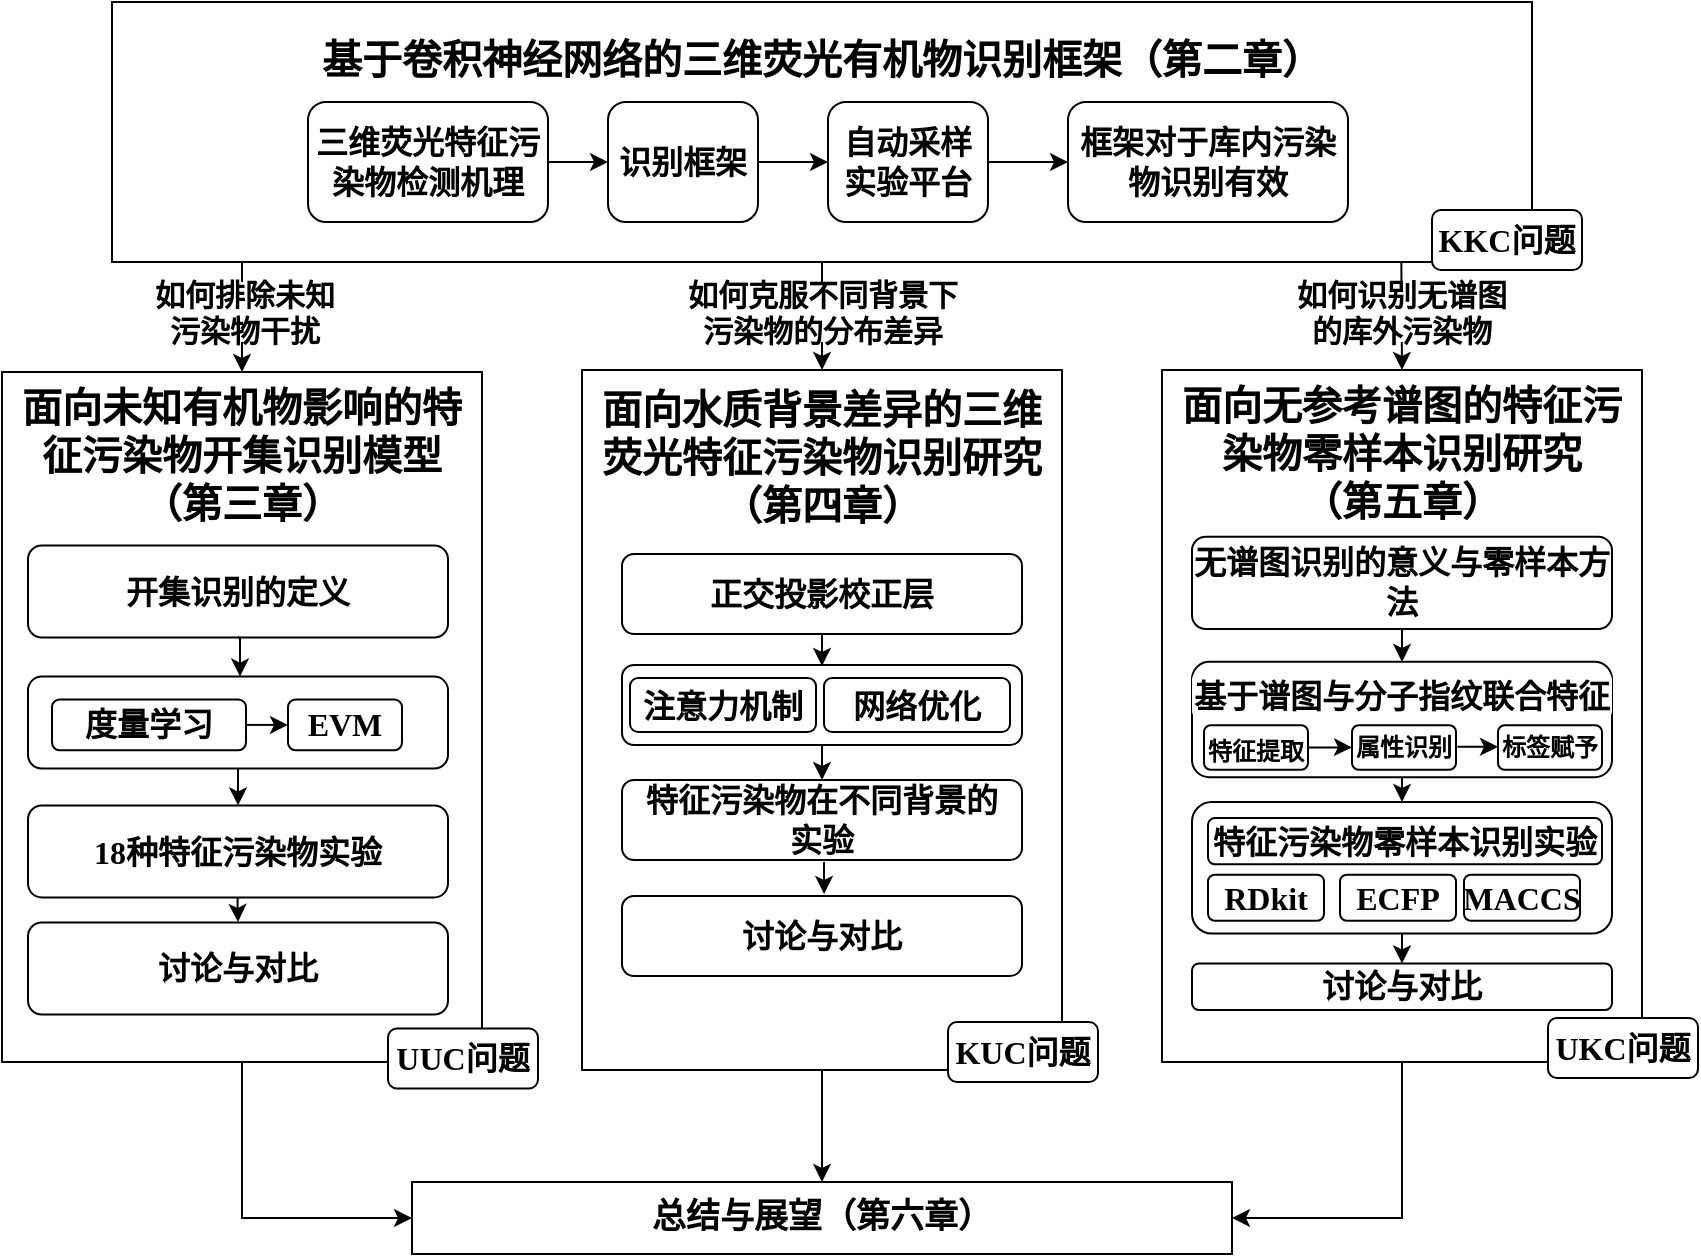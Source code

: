 <mxfile version="24.0.5" type="github">
  <diagram name="第 1 页" id="NifZxuRxoJgHwt1wx93L">
    <mxGraphModel dx="1750" dy="928" grid="1" gridSize="10" guides="1" tooltips="1" connect="1" arrows="1" fold="1" page="1" pageScale="1" pageWidth="827" pageHeight="1169" math="0" shadow="0">
      <root>
        <mxCell id="0" />
        <mxCell id="1" parent="0" />
        <mxCell id="kWHdFcT8Xwx73oENcEn5-18" value="" style="edgeStyle=orthogonalEdgeStyle;rounded=0;orthogonalLoop=1;jettySize=auto;html=1;" parent="1" source="kWHdFcT8Xwx73oENcEn5-5" target="kWHdFcT8Xwx73oENcEn5-8" edge="1">
          <mxGeometry relative="1" as="geometry" />
        </mxCell>
        <mxCell id="kWHdFcT8Xwx73oENcEn5-5" value="&lt;font size=&quot;1&quot; style=&quot;&quot;&gt;&lt;span style=&quot;text-indent: 0cm; background-color: initial;&quot;&gt;&lt;b style=&quot;font-size: 20px;&quot;&gt;基于卷积神经网络的三维荧光有机物识别框架（第二章）&lt;br&gt;&lt;/b&gt;&lt;/span&gt;&lt;/font&gt;&lt;br&gt;&lt;br&gt;&lt;br&gt;&lt;br&gt;&lt;h1 style=&quot;text-indent:0cm;mso-list:l0 level1 lfo1&quot;&gt;&lt;span lang=&quot;EN-US&quot;&gt;&lt;/span&gt;&lt;/h1&gt;" style="rounded=0;whiteSpace=wrap;html=1;fontFamily=仿宋;" parent="1" vertex="1">
          <mxGeometry x="92" y="70" width="710" height="130" as="geometry" />
        </mxCell>
        <mxCell id="kWHdFcT8Xwx73oENcEn5-86" value="" style="edgeStyle=orthogonalEdgeStyle;rounded=0;orthogonalLoop=1;jettySize=auto;html=1;" parent="1" source="kWHdFcT8Xwx73oENcEn5-8" target="kWHdFcT8Xwx73oENcEn5-10" edge="1">
          <mxGeometry relative="1" as="geometry" />
        </mxCell>
        <mxCell id="kWHdFcT8Xwx73oENcEn5-31" value="" style="edgeStyle=orthogonalEdgeStyle;rounded=0;orthogonalLoop=1;jettySize=auto;html=1;exitX=0.908;exitY=1;exitDx=0;exitDy=0;exitPerimeter=0;entryX=0.5;entryY=0;entryDx=0;entryDy=0;" parent="1" source="kWHdFcT8Xwx73oENcEn5-5" target="kWHdFcT8Xwx73oENcEn5-9" edge="1">
          <mxGeometry relative="1" as="geometry">
            <mxPoint x="750" y="250" as="targetPoint" />
            <Array as="points">
              <mxPoint x="737" y="200" />
            </Array>
          </mxGeometry>
        </mxCell>
        <mxCell id="kWHdFcT8Xwx73oENcEn5-85" value="" style="edgeStyle=orthogonalEdgeStyle;rounded=0;orthogonalLoop=1;jettySize=auto;html=1;entryX=1;entryY=0.5;entryDx=0;entryDy=0;" parent="1" source="kWHdFcT8Xwx73oENcEn5-9" target="kWHdFcT8Xwx73oENcEn5-10" edge="1">
          <mxGeometry relative="1" as="geometry" />
        </mxCell>
        <mxCell id="kWHdFcT8Xwx73oENcEn5-10" value="&lt;b&gt;&lt;font style=&quot;font-size: 17px;&quot;&gt;总结与展望（第六章）&lt;/font&gt;&lt;/b&gt;" style="rounded=0;whiteSpace=wrap;html=1;fontFamily=仿宋;" parent="1" vertex="1">
          <mxGeometry x="242" y="660" width="410" height="36" as="geometry" />
        </mxCell>
        <mxCell id="kWHdFcT8Xwx73oENcEn5-15" value="" style="edgeStyle=orthogonalEdgeStyle;rounded=0;orthogonalLoop=1;jettySize=auto;html=1;" parent="1" source="kWHdFcT8Xwx73oENcEn5-11" target="kWHdFcT8Xwx73oENcEn5-12" edge="1">
          <mxGeometry relative="1" as="geometry" />
        </mxCell>
        <mxCell id="kWHdFcT8Xwx73oENcEn5-11" value="&lt;b&gt;&lt;font style=&quot;font-size: 16px;&quot; face=&quot;仿宋&quot;&gt;三维荧光特征污染物检测机理&lt;/font&gt;&lt;/b&gt;" style="rounded=1;whiteSpace=wrap;html=1;" parent="1" vertex="1">
          <mxGeometry x="190" y="120" width="120" height="60" as="geometry" />
        </mxCell>
        <mxCell id="kWHdFcT8Xwx73oENcEn5-16" value="" style="edgeStyle=orthogonalEdgeStyle;rounded=0;orthogonalLoop=1;jettySize=auto;html=1;" parent="1" source="kWHdFcT8Xwx73oENcEn5-12" target="kWHdFcT8Xwx73oENcEn5-13" edge="1">
          <mxGeometry relative="1" as="geometry" />
        </mxCell>
        <mxCell id="kWHdFcT8Xwx73oENcEn5-12" value="&lt;font face=&quot;仿宋&quot;&gt;&lt;span style=&quot;font-size: 16px;&quot;&gt;&lt;b&gt;识别框架&lt;/b&gt;&lt;/span&gt;&lt;/font&gt;" style="rounded=1;whiteSpace=wrap;html=1;" parent="1" vertex="1">
          <mxGeometry x="340" y="120" width="75" height="60" as="geometry" />
        </mxCell>
        <mxCell id="kWHdFcT8Xwx73oENcEn5-17" value="" style="edgeStyle=orthogonalEdgeStyle;rounded=0;orthogonalLoop=1;jettySize=auto;html=1;" parent="1" source="kWHdFcT8Xwx73oENcEn5-13" target="kWHdFcT8Xwx73oENcEn5-14" edge="1">
          <mxGeometry relative="1" as="geometry" />
        </mxCell>
        <mxCell id="kWHdFcT8Xwx73oENcEn5-13" value="&lt;font face=&quot;仿宋&quot;&gt;&lt;span style=&quot;font-size: 16px;&quot;&gt;&lt;b&gt;自动采样实验平台&lt;/b&gt;&lt;/span&gt;&lt;/font&gt;" style="rounded=1;whiteSpace=wrap;html=1;" parent="1" vertex="1">
          <mxGeometry x="450" y="120" width="80" height="60" as="geometry" />
        </mxCell>
        <mxCell id="kWHdFcT8Xwx73oENcEn5-14" value="&lt;font face=&quot;仿宋&quot;&gt;&lt;span style=&quot;font-size: 16px;&quot;&gt;&lt;b&gt;框架对于库内污染物识别有效&lt;/b&gt;&lt;/span&gt;&lt;/font&gt;" style="rounded=1;whiteSpace=wrap;html=1;" parent="1" vertex="1">
          <mxGeometry x="570" y="120" width="140" height="60" as="geometry" />
        </mxCell>
        <mxCell id="kWHdFcT8Xwx73oENcEn5-23" value="" style="edgeStyle=orthogonalEdgeStyle;rounded=0;orthogonalLoop=1;jettySize=auto;html=1;entryX=0.5;entryY=0;entryDx=0;entryDy=0;" parent="1" target="kWHdFcT8Xwx73oENcEn5-6" edge="1">
          <mxGeometry relative="1" as="geometry">
            <mxPoint x="157" y="200" as="sourcePoint" />
            <mxPoint x="170" y="240" as="targetPoint" />
            <Array as="points">
              <mxPoint x="157" y="210" />
              <mxPoint x="157" y="210" />
            </Array>
          </mxGeometry>
        </mxCell>
        <mxCell id="kWHdFcT8Xwx73oENcEn5-27" value="如何排除未知污染物干扰" style="text;html=1;align=center;verticalAlign=middle;whiteSpace=wrap;rounded=0;fontFamily=仿宋;fontStyle=1;fillColor=default;fontSize=15;" parent="1" vertex="1">
          <mxGeometry x="107" y="210" width="103" height="30" as="geometry" />
        </mxCell>
        <mxCell id="kWHdFcT8Xwx73oENcEn5-28" value="如何克服不同背景下污染物的分布差异" style="text;html=1;strokeColor=none;fillColor=default;align=center;verticalAlign=middle;whiteSpace=wrap;rounded=0;fontFamily=仿宋;fontStyle=1;fontSize=15;" parent="1" vertex="1">
          <mxGeometry x="375.75" y="210" width="142.5" height="30" as="geometry" />
        </mxCell>
        <mxCell id="kWHdFcT8Xwx73oENcEn5-30" value="如何识别无谱图的库外污染物" style="text;html=1;strokeColor=none;fillColor=default;align=center;verticalAlign=middle;whiteSpace=wrap;rounded=0;fontFamily=仿宋;fontStyle=1;fontSize=15;" parent="1" vertex="1">
          <mxGeometry x="677" y="210" width="120" height="30" as="geometry" />
        </mxCell>
        <mxCell id="kWHdFcT8Xwx73oENcEn5-83" value="" style="edgeStyle=orthogonalEdgeStyle;rounded=0;orthogonalLoop=1;jettySize=auto;html=1;entryX=0;entryY=0.5;entryDx=0;entryDy=0;" parent="1" source="kWHdFcT8Xwx73oENcEn5-6" target="kWHdFcT8Xwx73oENcEn5-10" edge="1">
          <mxGeometry relative="1" as="geometry" />
        </mxCell>
        <mxCell id="kWHdFcT8Xwx73oENcEn5-97" value="" style="group;fontSize=17;" parent="1" vertex="1" connectable="0">
          <mxGeometry x="37" y="255" width="268" height="358.25" as="geometry" />
        </mxCell>
        <mxCell id="kWHdFcT8Xwx73oENcEn5-6" value="&lt;font style=&quot;border-color: var(--border-color); font-size: 20px;&quot;&gt;&lt;b style=&quot;border-color: var(--border-color);&quot;&gt;面向未知有机物影响的特征污染物开集识别模型&lt;br&gt;（第三章）&lt;br&gt;&lt;br&gt;&lt;br&gt;&lt;br style=&quot;&quot;&gt;&lt;br style=&quot;&quot;&gt;&lt;br style=&quot;&quot;&gt;&lt;br style=&quot;&quot;&gt;&lt;br style=&quot;&quot;&gt;&lt;br style=&quot;&quot;&gt;&lt;br style=&quot;&quot;&gt;&lt;br style=&quot;&quot;&gt;&lt;br style=&quot;border-color: var(--border-color);&quot;&gt;&lt;/b&gt;&lt;/font&gt;" style="rounded=0;whiteSpace=wrap;html=1;fontFamily=仿宋;fontSize=15;" parent="kWHdFcT8Xwx73oENcEn5-97" vertex="1">
          <mxGeometry width="240" height="345" as="geometry" />
        </mxCell>
        <mxCell id="kWHdFcT8Xwx73oENcEn5-92" value="" style="rounded=1;whiteSpace=wrap;html=1;fontFamily=仿宋;fontStyle=1;" parent="kWHdFcT8Xwx73oENcEn5-97" vertex="1">
          <mxGeometry x="13" y="152.3" width="210" height="46" as="geometry" />
        </mxCell>
        <mxCell id="kWHdFcT8Xwx73oENcEn5-93" value="" style="edgeStyle=orthogonalEdgeStyle;rounded=0;orthogonalLoop=1;jettySize=auto;html=1;exitX=0.5;exitY=1;exitDx=0;exitDy=0;" parent="kWHdFcT8Xwx73oENcEn5-97" source="kWHdFcT8Xwx73oENcEn5-92" target="kWHdFcT8Xwx73oENcEn5-34" edge="1">
          <mxGeometry relative="1" as="geometry">
            <Array as="points">
              <mxPoint x="118" y="201.75" />
              <mxPoint x="118" y="201.75" />
            </Array>
          </mxGeometry>
        </mxCell>
        <mxCell id="kWHdFcT8Xwx73oENcEn5-26" value="&lt;font style=&quot;font-size: 16px;&quot;&gt;开集识别的定义&lt;/font&gt;" style="rounded=1;whiteSpace=wrap;html=1;fontFamily=仿宋;fontStyle=1" parent="kWHdFcT8Xwx73oENcEn5-97" vertex="1">
          <mxGeometry x="13" y="86.75" width="210" height="46" as="geometry" />
        </mxCell>
        <mxCell id="kWHdFcT8Xwx73oENcEn5-32" value="度量学习" style="rounded=1;whiteSpace=wrap;html=1;fontFamily=仿宋;fontStyle=1;fontSize=16;" parent="kWHdFcT8Xwx73oENcEn5-97" vertex="1">
          <mxGeometry x="25" y="163.8" width="97" height="25.3" as="geometry" />
        </mxCell>
        <mxCell id="kWHdFcT8Xwx73oENcEn5-33" value="EVM" style="rounded=1;whiteSpace=wrap;html=1;fontFamily=仿宋;fontStyle=1;fontSize=16;" parent="kWHdFcT8Xwx73oENcEn5-97" vertex="1">
          <mxGeometry x="143" y="163.8" width="57" height="25.3" as="geometry" />
        </mxCell>
        <mxCell id="kWHdFcT8Xwx73oENcEn5-34" value="18种特征污染物实验" style="rounded=1;whiteSpace=wrap;html=1;fontFamily=仿宋;fontStyle=1;fontSize=16;" parent="kWHdFcT8Xwx73oENcEn5-97" vertex="1">
          <mxGeometry x="13" y="216.7" width="210" height="46" as="geometry" />
        </mxCell>
        <mxCell id="kWHdFcT8Xwx73oENcEn5-35" value="讨论与对比" style="rounded=1;whiteSpace=wrap;html=1;fontFamily=仿宋;fontStyle=1;fontSize=16;" parent="kWHdFcT8Xwx73oENcEn5-97" vertex="1">
          <mxGeometry x="13" y="275.25" width="210" height="46" as="geometry" />
        </mxCell>
        <mxCell id="kWHdFcT8Xwx73oENcEn5-91" value="" style="endArrow=classic;html=1;rounded=0;exitX=1;exitY=0.5;exitDx=0;exitDy=0;entryX=0;entryY=0.5;entryDx=0;entryDy=0;" parent="kWHdFcT8Xwx73oENcEn5-97" source="kWHdFcT8Xwx73oENcEn5-32" target="kWHdFcT8Xwx73oENcEn5-33" edge="1">
          <mxGeometry width="50" height="50" relative="1" as="geometry">
            <mxPoint x="93" y="236.25" as="sourcePoint" />
            <mxPoint x="143" y="178.75" as="targetPoint" />
          </mxGeometry>
        </mxCell>
        <mxCell id="kWHdFcT8Xwx73oENcEn5-96" value="" style="edgeStyle=orthogonalEdgeStyle;rounded=0;orthogonalLoop=1;jettySize=auto;html=1;exitX=0.5;exitY=1;exitDx=0;exitDy=0;" parent="kWHdFcT8Xwx73oENcEn5-97" source="kWHdFcT8Xwx73oENcEn5-26" edge="1">
          <mxGeometry relative="1" as="geometry">
            <mxPoint x="119" y="133.9" as="sourcePoint" />
            <mxPoint x="119" y="152.3" as="targetPoint" />
            <Array as="points">
              <mxPoint x="119" y="132.75" />
            </Array>
          </mxGeometry>
        </mxCell>
        <mxCell id="kWHdFcT8Xwx73oENcEn5-102" value="" style="edgeStyle=orthogonalEdgeStyle;rounded=0;orthogonalLoop=1;jettySize=auto;html=1;exitX=0.5;exitY=1;exitDx=0;exitDy=0;" parent="kWHdFcT8Xwx73oENcEn5-97" edge="1">
          <mxGeometry relative="1" as="geometry">
            <mxPoint x="117.83" y="262.7" as="sourcePoint" />
            <mxPoint x="118" y="275" as="targetPoint" />
            <Array as="points">
              <mxPoint x="117.83" y="266.15" />
              <mxPoint x="117.83" y="266.15" />
            </Array>
          </mxGeometry>
        </mxCell>
        <mxCell id="suJqHQ5mtWCuAmq9w6PO-4" value="&lt;font face=&quot;仿宋&quot;&gt;&lt;span style=&quot;font-size: 16px;&quot;&gt;&lt;b&gt;UUC问题&lt;/b&gt;&lt;/span&gt;&lt;/font&gt;" style="rounded=1;whiteSpace=wrap;html=1;" vertex="1" parent="kWHdFcT8Xwx73oENcEn5-97">
          <mxGeometry x="193" y="328.25" width="75" height="30" as="geometry" />
        </mxCell>
        <mxCell id="kWHdFcT8Xwx73oENcEn5-98" value="" style="group;labelPosition=left;verticalLabelPosition=top;align=right;verticalAlign=bottom;horizontal=1;" parent="1" vertex="1" connectable="0">
          <mxGeometry x="327" y="254" width="258" height="350" as="geometry" />
        </mxCell>
        <mxCell id="kWHdFcT8Xwx73oENcEn5-8" value="&lt;div style=&quot;font-size: 20px;&quot;&gt;&lt;b style=&quot;background-color: initial; border-color: var(--border-color);&quot;&gt;&lt;font style=&quot;font-size: 20px;&quot;&gt;面向水质背景差异的三维荧光特征污染物识别研究&lt;/font&gt;&lt;/b&gt;&lt;/div&gt;&lt;font style=&quot;border-color: var(--border-color); font-size: 20px;&quot;&gt;&lt;div style=&quot;&quot;&gt;&lt;b style=&quot;background-color: initial; border-color: var(--border-color);&quot;&gt;&lt;font style=&quot;font-size: 20px;&quot;&gt;（第四章）&lt;/font&gt;&lt;/b&gt;&lt;/div&gt;&lt;div style=&quot;&quot;&gt;&lt;b style=&quot;background-color: initial; border-color: var(--border-color);&quot;&gt;&lt;font style=&quot;font-size: 20px;&quot;&gt;&lt;br&gt;&lt;/font&gt;&lt;/b&gt;&lt;/div&gt;&lt;div style=&quot;&quot;&gt;&lt;b style=&quot;background-color: initial; border-color: var(--border-color);&quot;&gt;&lt;font style=&quot;font-size: 20px;&quot;&gt;&lt;br&gt;&lt;/font&gt;&lt;/b&gt;&lt;/div&gt;&lt;div style=&quot;&quot;&gt;&lt;b style=&quot;background-color: initial; border-color: var(--border-color);&quot;&gt;&lt;font style=&quot;font-size: 20px;&quot;&gt;&lt;br&gt;&lt;/font&gt;&lt;/b&gt;&lt;/div&gt;&lt;div style=&quot;&quot;&gt;&lt;b style=&quot;background-color: initial; border-color: var(--border-color);&quot;&gt;&lt;font style=&quot;font-size: 20px;&quot;&gt;&lt;br&gt;&lt;/font&gt;&lt;/b&gt;&lt;/div&gt;&lt;div style=&quot;&quot;&gt;&lt;b style=&quot;background-color: initial; border-color: var(--border-color);&quot;&gt;&lt;font style=&quot;font-size: 20px;&quot;&gt;&lt;br&gt;&lt;/font&gt;&lt;/b&gt;&lt;/div&gt;&lt;div style=&quot;&quot;&gt;&lt;b style=&quot;background-color: initial; border-color: var(--border-color);&quot;&gt;&lt;font style=&quot;font-size: 20px;&quot;&gt;&lt;br&gt;&lt;/font&gt;&lt;/b&gt;&lt;/div&gt;&lt;div style=&quot;&quot;&gt;&lt;b style=&quot;background-color: initial; border-color: var(--border-color);&quot;&gt;&lt;font style=&quot;font-size: 20px;&quot;&gt;&lt;br&gt;&lt;/font&gt;&lt;/b&gt;&lt;/div&gt;&lt;div style=&quot;&quot;&gt;&lt;b style=&quot;background-color: initial; border-color: var(--border-color);&quot;&gt;&lt;font style=&quot;font-size: 20px;&quot;&gt;&lt;br&gt;&lt;/font&gt;&lt;/b&gt;&lt;/div&gt;&lt;div style=&quot;&quot;&gt;&lt;b style=&quot;background-color: initial; border-color: var(--border-color);&quot;&gt;&lt;font style=&quot;font-size: 20px;&quot;&gt;&lt;br&gt;&lt;/font&gt;&lt;/b&gt;&lt;/div&gt;&lt;div style=&quot;&quot;&gt;&lt;b style=&quot;background-color: initial; border-color: var(--border-color);&quot;&gt;&lt;font style=&quot;font-size: 20px;&quot;&gt;&lt;br&gt;&lt;/font&gt;&lt;/b&gt;&lt;/div&gt;&lt;div style=&quot;&quot;&gt;&lt;b style=&quot;background-color: initial; border-color: var(--border-color);&quot;&gt;&lt;br&gt;&lt;/b&gt;&lt;/div&gt;&lt;/font&gt;" style="rounded=0;whiteSpace=wrap;html=1;fontFamily=仿宋;fontSize=15;align=center;" parent="kWHdFcT8Xwx73oENcEn5-98" vertex="1">
          <mxGeometry width="240" height="350" as="geometry" />
        </mxCell>
        <mxCell id="kWHdFcT8Xwx73oENcEn5-76" value="" style="rounded=1;whiteSpace=wrap;html=1;fontFamily=仿宋;fontStyle=1;fontSize=16;" parent="kWHdFcT8Xwx73oENcEn5-98" vertex="1">
          <mxGeometry x="20" y="147.5" width="200" height="40" as="geometry" />
        </mxCell>
        <mxCell id="kWHdFcT8Xwx73oENcEn5-40" value="正交投影校正层" style="rounded=1;whiteSpace=wrap;html=1;fontFamily=仿宋;fontStyle=1;fontSize=16;" parent="kWHdFcT8Xwx73oENcEn5-98" vertex="1">
          <mxGeometry x="20" y="92" width="200" height="40" as="geometry" />
        </mxCell>
        <mxCell id="kWHdFcT8Xwx73oENcEn5-41" value="注意力机制" style="rounded=1;whiteSpace=wrap;html=1;fontFamily=仿宋;fontStyle=1;fontSize=16;" parent="kWHdFcT8Xwx73oENcEn5-98" vertex="1">
          <mxGeometry x="24" y="154" width="93" height="27" as="geometry" />
        </mxCell>
        <mxCell id="kWHdFcT8Xwx73oENcEn5-42" value="网络优化" style="rounded=1;whiteSpace=wrap;html=1;fontFamily=仿宋;fontStyle=1;fontSize=16;" parent="kWHdFcT8Xwx73oENcEn5-98" vertex="1">
          <mxGeometry x="121" y="154" width="93" height="27" as="geometry" />
        </mxCell>
        <mxCell id="kWHdFcT8Xwx73oENcEn5-50" value="特征污染物在不同背景的&lt;div&gt;实验&lt;/div&gt;" style="rounded=1;whiteSpace=wrap;html=1;fontFamily=仿宋;fontStyle=1;fontSize=16;" parent="kWHdFcT8Xwx73oENcEn5-98" vertex="1">
          <mxGeometry x="20" y="205" width="200" height="40" as="geometry" />
        </mxCell>
        <mxCell id="kWHdFcT8Xwx73oENcEn5-51" value="讨论与对比" style="rounded=1;whiteSpace=wrap;html=1;fontFamily=仿宋;fontStyle=1;fontSize=16;" parent="kWHdFcT8Xwx73oENcEn5-98" vertex="1">
          <mxGeometry x="20" y="263" width="200" height="40" as="geometry" />
        </mxCell>
        <mxCell id="kWHdFcT8Xwx73oENcEn5-80" value="" style="edgeStyle=orthogonalEdgeStyle;rounded=0;orthogonalLoop=1;jettySize=auto;html=1;fontSize=16;" parent="kWHdFcT8Xwx73oENcEn5-98" edge="1">
          <mxGeometry relative="1" as="geometry">
            <mxPoint x="120" y="188" as="sourcePoint" />
            <mxPoint x="120" y="205" as="targetPoint" />
          </mxGeometry>
        </mxCell>
        <mxCell id="kWHdFcT8Xwx73oENcEn5-81" value="" style="edgeStyle=orthogonalEdgeStyle;rounded=0;orthogonalLoop=1;jettySize=auto;html=1;fontSize=16;" parent="kWHdFcT8Xwx73oENcEn5-98" edge="1">
          <mxGeometry relative="1" as="geometry">
            <mxPoint x="120" y="132" as="sourcePoint" />
            <mxPoint x="120" y="148" as="targetPoint" />
          </mxGeometry>
        </mxCell>
        <mxCell id="kWHdFcT8Xwx73oENcEn5-103" value="" style="edgeStyle=orthogonalEdgeStyle;rounded=0;orthogonalLoop=1;jettySize=auto;html=1;exitX=0.5;exitY=1;exitDx=0;exitDy=0;fontSize=16;" parent="kWHdFcT8Xwx73oENcEn5-98" edge="1">
          <mxGeometry relative="1" as="geometry">
            <mxPoint x="121.04" y="246" as="sourcePoint" />
            <mxPoint x="121.04" y="262" as="targetPoint" />
            <Array as="points">
              <mxPoint x="121.04" y="249" />
              <mxPoint x="121.04" y="249" />
            </Array>
          </mxGeometry>
        </mxCell>
        <mxCell id="suJqHQ5mtWCuAmq9w6PO-5" value="&lt;font face=&quot;仿宋&quot;&gt;&lt;span style=&quot;font-size: 16px;&quot;&gt;&lt;b&gt;KUC问题&lt;/b&gt;&lt;/span&gt;&lt;/font&gt;" style="rounded=1;whiteSpace=wrap;html=1;" vertex="1" parent="kWHdFcT8Xwx73oENcEn5-98">
          <mxGeometry x="183" y="326" width="75" height="30" as="geometry" />
        </mxCell>
        <mxCell id="kWHdFcT8Xwx73oENcEn5-99" value="" style="group;fontSize=9;" parent="1" vertex="1" connectable="0">
          <mxGeometry x="617" y="254" width="268" height="350" as="geometry" />
        </mxCell>
        <mxCell id="kWHdFcT8Xwx73oENcEn5-9" value="&lt;font style=&quot;border-color: var(--border-color); font-size: 20px;&quot;&gt;&lt;b style=&quot;border-color: var(--border-color);&quot;&gt;面向无参考谱图的特征污染物零样本识别研究&lt;br style=&quot;&quot;&gt;（第五章）&lt;br&gt;&lt;br&gt;&lt;br&gt;&lt;br style=&quot;&quot;&gt;&lt;b style=&quot;border-color: var(--border-color);&quot;&gt;&lt;br style=&quot;border-color: var(--border-color);&quot;&gt;&lt;br style=&quot;border-color: var(--border-color);&quot;&gt;&lt;br style=&quot;border-color: var(--border-color);&quot;&gt;&lt;br style=&quot;border-color: var(--border-color);&quot;&gt;&lt;br style=&quot;border-color: var(--border-color);&quot;&gt;&lt;br style=&quot;border-color: var(--border-color);&quot;&gt;&lt;br style=&quot;border-color: var(--border-color);&quot;&gt;&lt;br style=&quot;border-color: var(--border-color);&quot;&gt;&lt;/b&gt;&lt;/b&gt;&lt;/font&gt;" style="rounded=0;whiteSpace=wrap;html=1;fontFamily=仿宋;fontSize=15;" parent="kWHdFcT8Xwx73oENcEn5-99" vertex="1">
          <mxGeometry width="240" height="346" as="geometry" />
        </mxCell>
        <mxCell id="kWHdFcT8Xwx73oENcEn5-39" value="无谱图识别的意义与零样本方法" style="rounded=1;whiteSpace=wrap;html=1;fontFamily=仿宋;fontStyle=1;fontSize=16;" parent="kWHdFcT8Xwx73oENcEn5-99" vertex="1">
          <mxGeometry x="15" y="83.353" width="210" height="46.133" as="geometry" />
        </mxCell>
        <mxCell id="kWHdFcT8Xwx73oENcEn5-64" value="" style="rounded=1;whiteSpace=wrap;html=1;fontFamily=仿宋;fontStyle=1;fontSize=16;" parent="kWHdFcT8Xwx73oENcEn5-99" vertex="1">
          <mxGeometry x="15" y="215.987" width="210" height="65.74" as="geometry" />
        </mxCell>
        <mxCell id="kWHdFcT8Xwx73oENcEn5-55" value="RDkit" style="rounded=1;whiteSpace=wrap;html=1;fontFamily=仿宋;fontStyle=1;fontSize=16;" parent="kWHdFcT8Xwx73oENcEn5-99" vertex="1">
          <mxGeometry x="23" y="252.317" width="58" height="23.067" as="geometry" />
        </mxCell>
        <mxCell id="kWHdFcT8Xwx73oENcEn5-56" value="ECFP" style="rounded=1;whiteSpace=wrap;html=1;fontFamily=仿宋;fontStyle=1;fontSize=16;" parent="kWHdFcT8Xwx73oENcEn5-99" vertex="1">
          <mxGeometry x="89" y="252.317" width="58" height="23.067" as="geometry" />
        </mxCell>
        <mxCell id="kWHdFcT8Xwx73oENcEn5-57" value="MACCS" style="rounded=1;whiteSpace=wrap;html=1;fontFamily=仿宋;fontStyle=1;fontSize=16;" parent="kWHdFcT8Xwx73oENcEn5-99" vertex="1">
          <mxGeometry x="151" y="252.317" width="58" height="23.067" as="geometry" />
        </mxCell>
        <mxCell id="kWHdFcT8Xwx73oENcEn5-58" value="特征污染物零样本识别实验" style="rounded=1;whiteSpace=wrap;html=1;fontFamily=仿宋;fontStyle=1;fontSize=16;" parent="kWHdFcT8Xwx73oENcEn5-99" vertex="1">
          <mxGeometry x="23" y="224.06" width="197" height="23.07" as="geometry" />
        </mxCell>
        <mxCell id="kWHdFcT8Xwx73oENcEn5-61" value="讨论与对比" style="rounded=1;whiteSpace=wrap;html=1;fontFamily=仿宋;fontStyle=1;fontSize=16;" parent="kWHdFcT8Xwx73oENcEn5-99" vertex="1">
          <mxGeometry x="15" y="296.72" width="210" height="23.28" as="geometry" />
        </mxCell>
        <mxCell id="kWHdFcT8Xwx73oENcEn5-73" value="" style="edgeStyle=orthogonalEdgeStyle;rounded=0;orthogonalLoop=1;jettySize=auto;html=1;entryX=0.5;entryY=0;entryDx=0;entryDy=0;fontSize=16;" parent="kWHdFcT8Xwx73oENcEn5-99" source="kWHdFcT8Xwx73oENcEn5-64" target="kWHdFcT8Xwx73oENcEn5-61" edge="1">
          <mxGeometry relative="1" as="geometry">
            <Array as="points">
              <mxPoint x="120" y="285.187" />
              <mxPoint x="120" y="285.187" />
            </Array>
          </mxGeometry>
        </mxCell>
        <mxCell id="kWHdFcT8Xwx73oENcEn5-66" value="" style="group;fontSize=16;" parent="kWHdFcT8Xwx73oENcEn5-99" vertex="1" connectable="0">
          <mxGeometry x="15" y="147.225" width="210" height="46.133" as="geometry" />
        </mxCell>
        <mxCell id="kWHdFcT8Xwx73oENcEn5-63" value="" style="rounded=1;whiteSpace=wrap;html=1;fontFamily=仿宋;fontStyle=1;fontSize=16;" parent="kWHdFcT8Xwx73oENcEn5-66" vertex="1">
          <mxGeometry y="-1.307" width="210" height="57.667" as="geometry" />
        </mxCell>
        <mxCell id="kWHdFcT8Xwx73oENcEn5-67" value="" style="edgeStyle=orthogonalEdgeStyle;rounded=0;orthogonalLoop=1;jettySize=auto;html=1;entryX=0;entryY=0.5;entryDx=0;entryDy=0;fontSize=16;" parent="kWHdFcT8Xwx73oENcEn5-66" source="kWHdFcT8Xwx73oENcEn5-52" target="kWHdFcT8Xwx73oENcEn5-53" edge="1">
          <mxGeometry relative="1" as="geometry" />
        </mxCell>
        <mxCell id="kWHdFcT8Xwx73oENcEn5-52" value="&lt;font style=&quot;font-size: 12px;&quot;&gt;特征提取&lt;/font&gt;" style="rounded=1;whiteSpace=wrap;html=1;fontFamily=仿宋;fontStyle=1;flipH=1;fontSize=16;" parent="kWHdFcT8Xwx73oENcEn5-66" vertex="1">
          <mxGeometry x="6" y="30.413" width="52" height="22.202" as="geometry" />
        </mxCell>
        <mxCell id="kWHdFcT8Xwx73oENcEn5-68" value="" style="edgeStyle=orthogonalEdgeStyle;rounded=0;orthogonalLoop=1;jettySize=auto;html=1;entryX=0;entryY=0.5;entryDx=0;entryDy=0;exitX=-0.014;exitY=0.484;exitDx=0;exitDy=0;exitPerimeter=0;fontSize=16;" parent="kWHdFcT8Xwx73oENcEn5-66" source="kWHdFcT8Xwx73oENcEn5-53" target="kWHdFcT8Xwx73oENcEn5-54" edge="1">
          <mxGeometry relative="1" as="geometry">
            <mxPoint x="132" y="37.731" as="sourcePoint" />
            <mxPoint x="153" y="37.731" as="targetPoint" />
          </mxGeometry>
        </mxCell>
        <mxCell id="kWHdFcT8Xwx73oENcEn5-53" value="属性识别" style="rounded=1;whiteSpace=wrap;html=1;fontFamily=仿宋;fontStyle=1;flipH=1;fontSize=12;" parent="kWHdFcT8Xwx73oENcEn5-66" vertex="1">
          <mxGeometry x="80" y="30.413" width="52" height="22.202" as="geometry" />
        </mxCell>
        <mxCell id="kWHdFcT8Xwx73oENcEn5-54" value="标签赋予" style="rounded=1;whiteSpace=wrap;html=1;fontFamily=仿宋;fontStyle=1;flipH=1;fontSize=12;" parent="kWHdFcT8Xwx73oENcEn5-66" vertex="1">
          <mxGeometry x="153" y="30.413" width="52" height="22.202" as="geometry" />
        </mxCell>
        <mxCell id="kWHdFcT8Xwx73oENcEn5-69" value="基于谱图与分子指纹联合特征" style="rounded=1;whiteSpace=wrap;html=1;fontFamily=仿宋;fontStyle=1;strokeColor=none;fontSize=16;" parent="kWHdFcT8Xwx73oENcEn5-66" vertex="1">
          <mxGeometry y="3.89" width="210" height="23.07" as="geometry" />
        </mxCell>
        <mxCell id="kWHdFcT8Xwx73oENcEn5-74" value="" style="edgeStyle=orthogonalEdgeStyle;rounded=0;orthogonalLoop=1;jettySize=auto;html=1;entryX=0.5;entryY=0;entryDx=0;entryDy=0;exitX=0.5;exitY=1.003;exitDx=0;exitDy=0;exitPerimeter=0;fontSize=16;" parent="kWHdFcT8Xwx73oENcEn5-99" source="kWHdFcT8Xwx73oENcEn5-63" target="kWHdFcT8Xwx73oENcEn5-64" edge="1">
          <mxGeometry relative="1" as="geometry">
            <mxPoint x="133" y="201.789" as="sourcePoint" />
            <mxPoint x="133" y="295.924" as="targetPoint" />
          </mxGeometry>
        </mxCell>
        <mxCell id="suJqHQ5mtWCuAmq9w6PO-6" value="&lt;font face=&quot;仿宋&quot;&gt;&lt;span style=&quot;font-size: 16px;&quot;&gt;&lt;b&gt;UKC问题&lt;/b&gt;&lt;/span&gt;&lt;/font&gt;" style="rounded=1;whiteSpace=wrap;html=1;" vertex="1" parent="kWHdFcT8Xwx73oENcEn5-99">
          <mxGeometry x="193" y="324" width="75" height="30" as="geometry" />
        </mxCell>
        <mxCell id="suJqHQ5mtWCuAmq9w6PO-1" value="" style="edgeStyle=orthogonalEdgeStyle;rounded=0;orthogonalLoop=1;jettySize=auto;html=1;exitX=0.5;exitY=1;exitDx=0;exitDy=0;fontSize=16;" edge="1" parent="1" source="kWHdFcT8Xwx73oENcEn5-39">
          <mxGeometry relative="1" as="geometry">
            <mxPoint x="747" y="468" as="sourcePoint" />
            <mxPoint x="737" y="400" as="targetPoint" />
          </mxGeometry>
        </mxCell>
        <mxCell id="suJqHQ5mtWCuAmq9w6PO-3" value="&lt;font face=&quot;仿宋&quot;&gt;&lt;span style=&quot;font-size: 16px;&quot;&gt;&lt;b&gt;KKC问题&lt;/b&gt;&lt;/span&gt;&lt;/font&gt;" style="rounded=1;whiteSpace=wrap;html=1;" vertex="1" parent="1">
          <mxGeometry x="752" y="174" width="75" height="30" as="geometry" />
        </mxCell>
      </root>
    </mxGraphModel>
  </diagram>
</mxfile>
